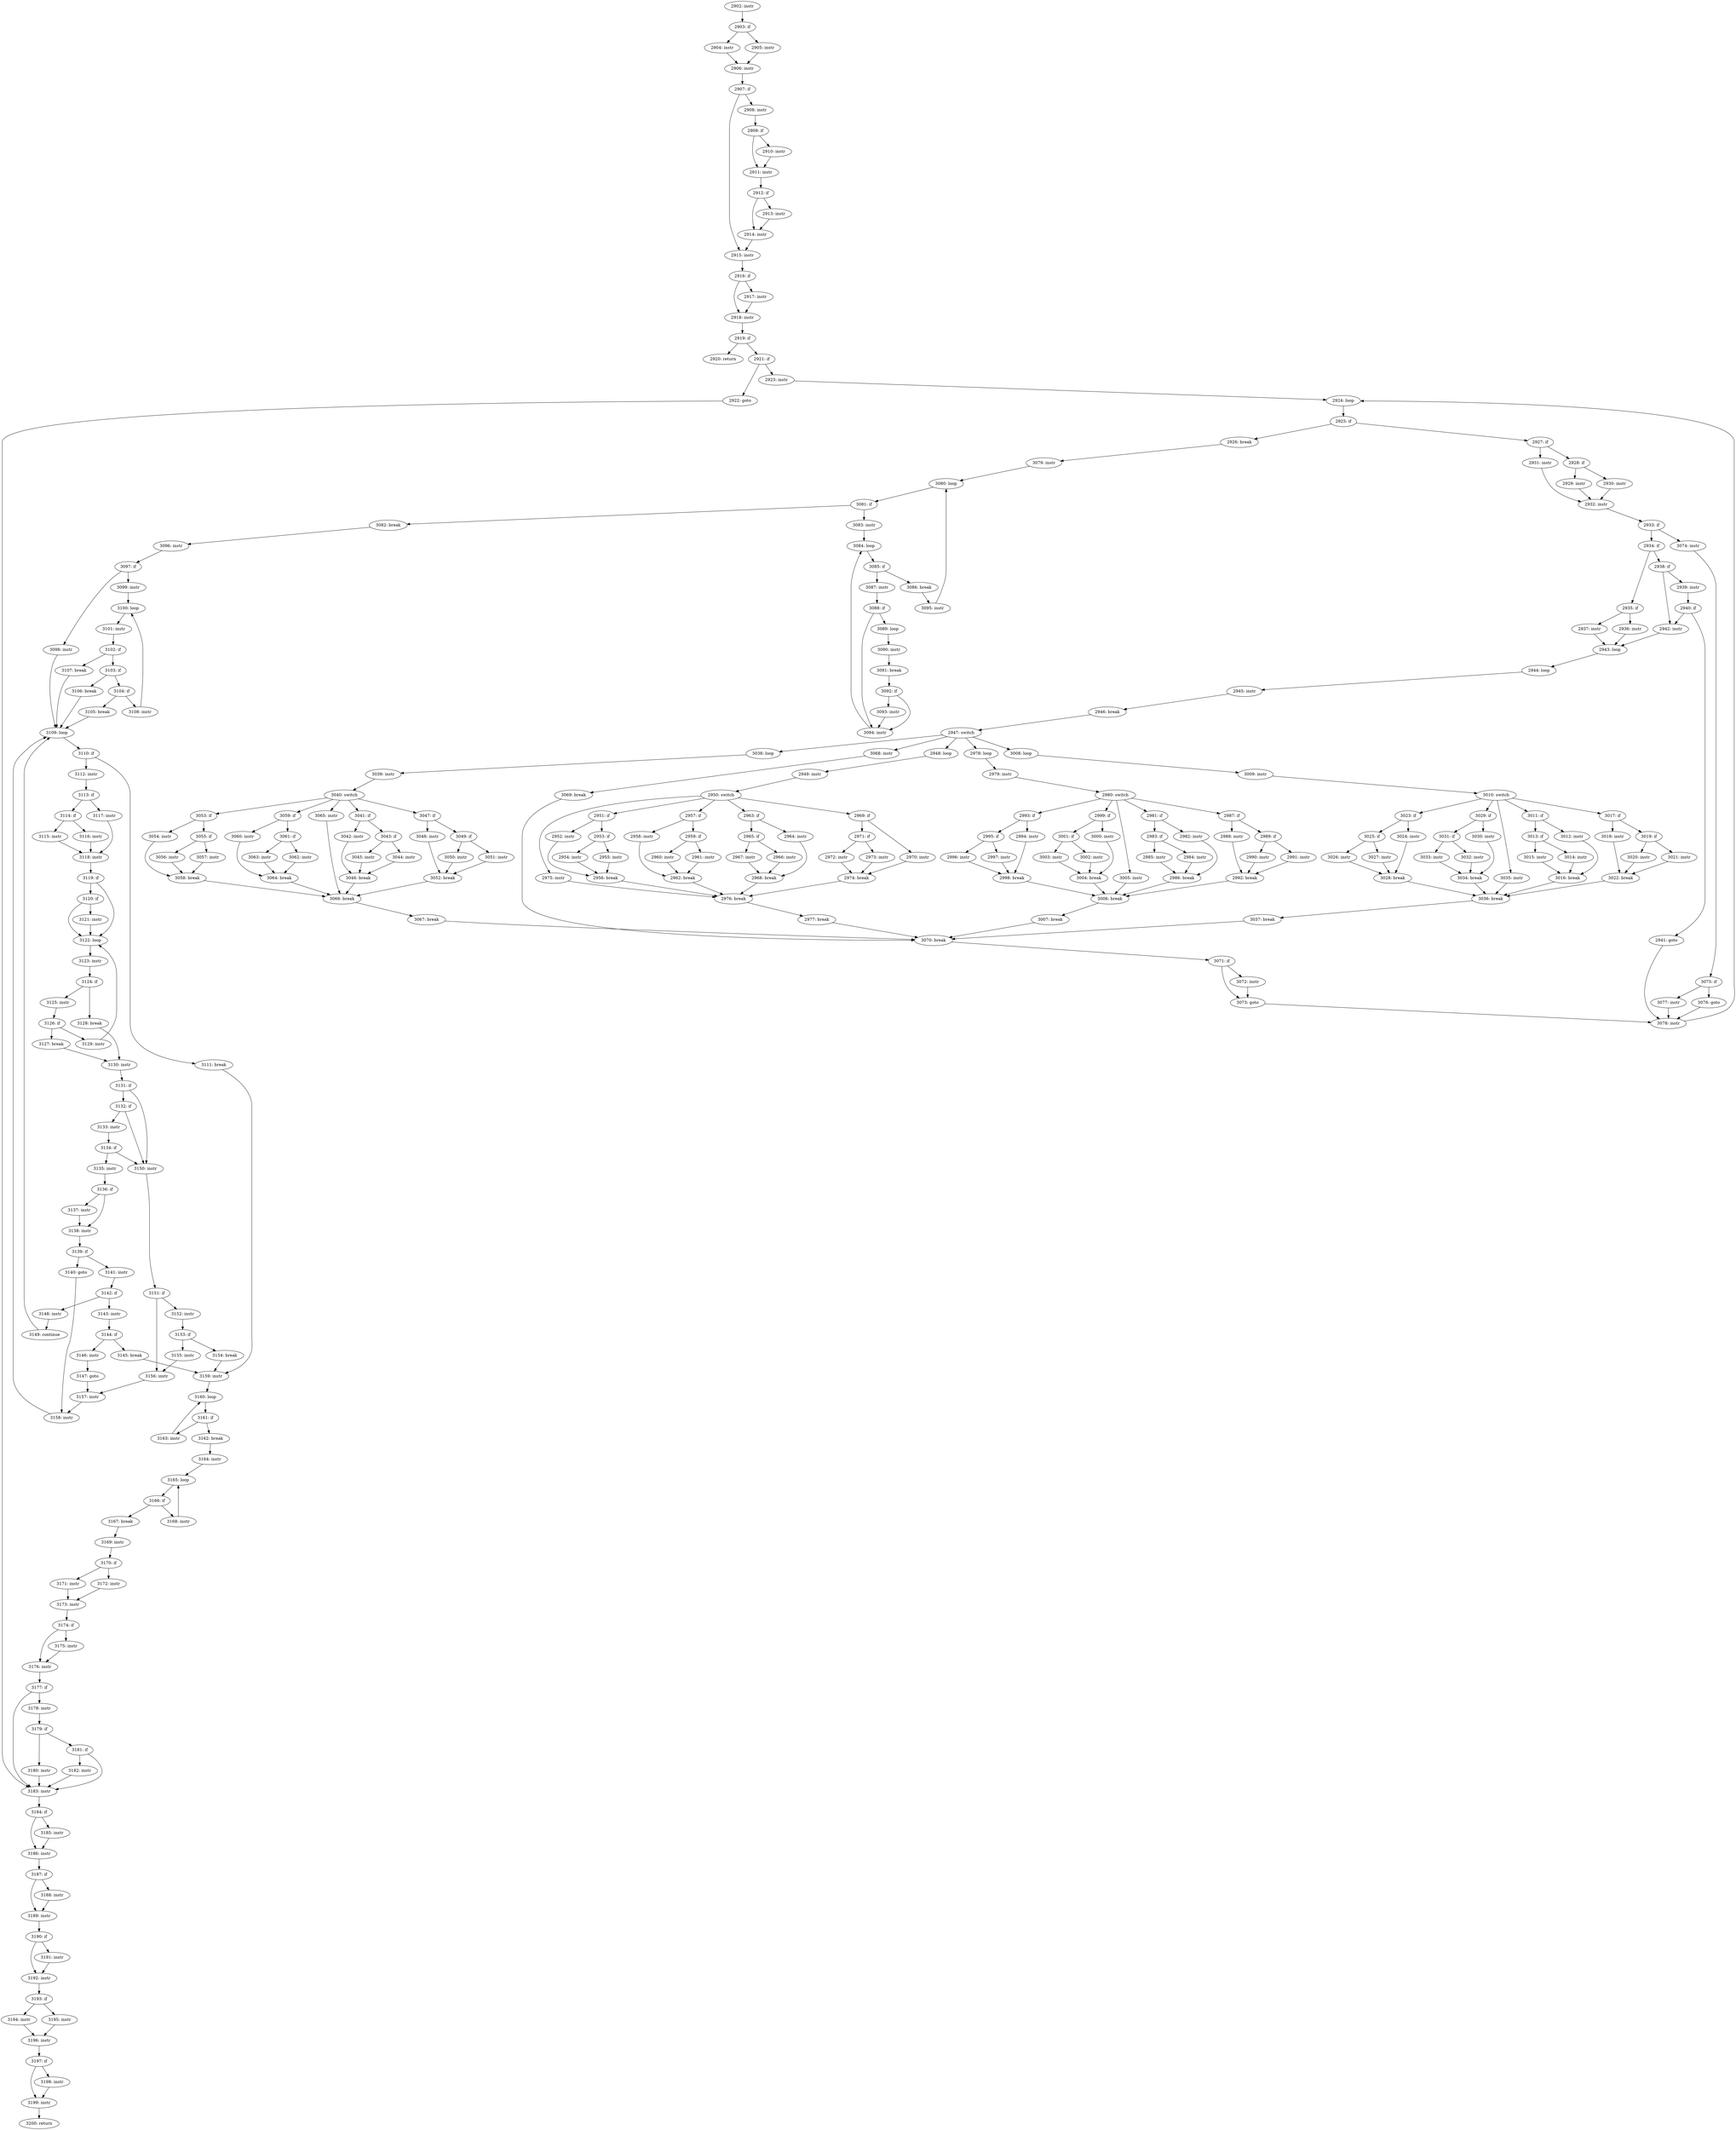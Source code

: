 digraph CFG_tcp_sacktag_write_queue {
2902 [label="2902: instr"]
	2902 -> 2903
2903 [label="2903: if"]
	2903 -> 2904
	2903 -> 2905
2904 [label="2904: instr"]
	2904 -> 2906
2905 [label="2905: instr"]
	2905 -> 2906
2906 [label="2906: instr"]
	2906 -> 2907
2907 [label="2907: if"]
	2907 -> 2908
	2907 -> 2915
2908 [label="2908: instr"]
	2908 -> 2909
2909 [label="2909: if"]
	2909 -> 2910
	2909 -> 2911
2910 [label="2910: instr"]
	2910 -> 2911
2911 [label="2911: instr"]
	2911 -> 2912
2912 [label="2912: if"]
	2912 -> 2913
	2912 -> 2914
2913 [label="2913: instr"]
	2913 -> 2914
2914 [label="2914: instr"]
	2914 -> 2915
2915 [label="2915: instr"]
	2915 -> 2916
2916 [label="2916: if"]
	2916 -> 2917
	2916 -> 2918
2917 [label="2917: instr"]
	2917 -> 2918
2918 [label="2918: instr"]
	2918 -> 2919
2919 [label="2919: if"]
	2919 -> 2920
	2919 -> 2921
2920 [label="2920: return"]
	
2921 [label="2921: if"]
	2921 -> 2922
	2921 -> 2923
2922 [label="2922: goto"]
	2922 -> 3183
2923 [label="2923: instr"]
	2923 -> 2924
2924 [label="2924: loop"]
	2924 -> 2925
2925 [label="2925: if"]
	2925 -> 2927
	2925 -> 2926
2926 [label="2926: break"]
	2926 -> 3079
2927 [label="2927: if"]
	2927 -> 2928
	2927 -> 2931
2928 [label="2928: if"]
	2928 -> 2929
	2928 -> 2930
2929 [label="2929: instr"]
	2929 -> 2932
2930 [label="2930: instr"]
	2930 -> 2932
2931 [label="2931: instr"]
	2931 -> 2932
2932 [label="2932: instr"]
	2932 -> 2933
2933 [label="2933: if"]
	2933 -> 3074
	2933 -> 2934
2934 [label="2934: if"]
	2934 -> 2935
	2934 -> 2938
2935 [label="2935: if"]
	2935 -> 2936
	2935 -> 2937
2936 [label="2936: instr"]
	2936 -> 2943
2937 [label="2937: instr"]
	2937 -> 2943
2938 [label="2938: if"]
	2938 -> 2939
	2938 -> 2942
2939 [label="2939: instr"]
	2939 -> 2940
2940 [label="2940: if"]
	2940 -> 2942
	2940 -> 2941
2941 [label="2941: goto"]
	2941 -> 3078
2942 [label="2942: instr"]
	2942 -> 2943
2943 [label="2943: loop"]
	2943 -> 2944
2944 [label="2944: loop"]
	2944 -> 2945
2945 [label="2945: instr"]
	2945 -> 2946
2946 [label="2946: break"]
	2946 -> 2947
2947 [label="2947: switch"]
	2947 -> 3068
	2947 -> 3038
	2947 -> 3008
	2947 -> 2978
	2947 -> 2948
2948 [label="2948: loop"]
	2948 -> 2949
2949 [label="2949: instr"]
	2949 -> 2950
2950 [label="2950: switch"]
	2950 -> 2975
	2950 -> 2969
	2950 -> 2963
	2950 -> 2957
	2950 -> 2951
2951 [label="2951: if"]
	2951 -> 2952
	2951 -> 2953
2952 [label="2952: instr"]
	2952 -> 2956
2953 [label="2953: if"]
	2953 -> 2954
	2953 -> 2955
2954 [label="2954: instr"]
	2954 -> 2956
2955 [label="2955: instr"]
	2955 -> 2956
2956 [label="2956: break"]
	2956 -> 2976
2957 [label="2957: if"]
	2957 -> 2958
	2957 -> 2959
2958 [label="2958: instr"]
	2958 -> 2962
2959 [label="2959: if"]
	2959 -> 2960
	2959 -> 2961
2960 [label="2960: instr"]
	2960 -> 2962
2961 [label="2961: instr"]
	2961 -> 2962
2962 [label="2962: break"]
	2962 -> 2976
2963 [label="2963: if"]
	2963 -> 2964
	2963 -> 2965
2964 [label="2964: instr"]
	2964 -> 2968
2965 [label="2965: if"]
	2965 -> 2966
	2965 -> 2967
2966 [label="2966: instr"]
	2966 -> 2968
2967 [label="2967: instr"]
	2967 -> 2968
2968 [label="2968: break"]
	2968 -> 2976
2969 [label="2969: if"]
	2969 -> 2970
	2969 -> 2971
2970 [label="2970: instr"]
	2970 -> 2974
2971 [label="2971: if"]
	2971 -> 2972
	2971 -> 2973
2972 [label="2972: instr"]
	2972 -> 2974
2973 [label="2973: instr"]
	2973 -> 2974
2974 [label="2974: break"]
	2974 -> 2976
2975 [label="2975: instr"]
	2975 -> 2976
2976 [label="2976: break"]
	2976 -> 2977
2977 [label="2977: break"]
	2977 -> 3070
2978 [label="2978: loop"]
	2978 -> 2979
2979 [label="2979: instr"]
	2979 -> 2980
2980 [label="2980: switch"]
	2980 -> 3005
	2980 -> 2999
	2980 -> 2993
	2980 -> 2987
	2980 -> 2981
2981 [label="2981: if"]
	2981 -> 2982
	2981 -> 2983
2982 [label="2982: instr"]
	2982 -> 2986
2983 [label="2983: if"]
	2983 -> 2984
	2983 -> 2985
2984 [label="2984: instr"]
	2984 -> 2986
2985 [label="2985: instr"]
	2985 -> 2986
2986 [label="2986: break"]
	2986 -> 3006
2987 [label="2987: if"]
	2987 -> 2988
	2987 -> 2989
2988 [label="2988: instr"]
	2988 -> 2992
2989 [label="2989: if"]
	2989 -> 2990
	2989 -> 2991
2990 [label="2990: instr"]
	2990 -> 2992
2991 [label="2991: instr"]
	2991 -> 2992
2992 [label="2992: break"]
	2992 -> 3006
2993 [label="2993: if"]
	2993 -> 2994
	2993 -> 2995
2994 [label="2994: instr"]
	2994 -> 2998
2995 [label="2995: if"]
	2995 -> 2996
	2995 -> 2997
2996 [label="2996: instr"]
	2996 -> 2998
2997 [label="2997: instr"]
	2997 -> 2998
2998 [label="2998: break"]
	2998 -> 3006
2999 [label="2999: if"]
	2999 -> 3000
	2999 -> 3001
3000 [label="3000: instr"]
	3000 -> 3004
3001 [label="3001: if"]
	3001 -> 3002
	3001 -> 3003
3002 [label="3002: instr"]
	3002 -> 3004
3003 [label="3003: instr"]
	3003 -> 3004
3004 [label="3004: break"]
	3004 -> 3006
3005 [label="3005: instr"]
	3005 -> 3006
3006 [label="3006: break"]
	3006 -> 3007
3007 [label="3007: break"]
	3007 -> 3070
3008 [label="3008: loop"]
	3008 -> 3009
3009 [label="3009: instr"]
	3009 -> 3010
3010 [label="3010: switch"]
	3010 -> 3035
	3010 -> 3029
	3010 -> 3023
	3010 -> 3017
	3010 -> 3011
3011 [label="3011: if"]
	3011 -> 3012
	3011 -> 3013
3012 [label="3012: instr"]
	3012 -> 3016
3013 [label="3013: if"]
	3013 -> 3014
	3013 -> 3015
3014 [label="3014: instr"]
	3014 -> 3016
3015 [label="3015: instr"]
	3015 -> 3016
3016 [label="3016: break"]
	3016 -> 3036
3017 [label="3017: if"]
	3017 -> 3018
	3017 -> 3019
3018 [label="3018: instr"]
	3018 -> 3022
3019 [label="3019: if"]
	3019 -> 3020
	3019 -> 3021
3020 [label="3020: instr"]
	3020 -> 3022
3021 [label="3021: instr"]
	3021 -> 3022
3022 [label="3022: break"]
	3022 -> 3036
3023 [label="3023: if"]
	3023 -> 3024
	3023 -> 3025
3024 [label="3024: instr"]
	3024 -> 3028
3025 [label="3025: if"]
	3025 -> 3026
	3025 -> 3027
3026 [label="3026: instr"]
	3026 -> 3028
3027 [label="3027: instr"]
	3027 -> 3028
3028 [label="3028: break"]
	3028 -> 3036
3029 [label="3029: if"]
	3029 -> 3030
	3029 -> 3031
3030 [label="3030: instr"]
	3030 -> 3034
3031 [label="3031: if"]
	3031 -> 3032
	3031 -> 3033
3032 [label="3032: instr"]
	3032 -> 3034
3033 [label="3033: instr"]
	3033 -> 3034
3034 [label="3034: break"]
	3034 -> 3036
3035 [label="3035: instr"]
	3035 -> 3036
3036 [label="3036: break"]
	3036 -> 3037
3037 [label="3037: break"]
	3037 -> 3070
3038 [label="3038: loop"]
	3038 -> 3039
3039 [label="3039: instr"]
	3039 -> 3040
3040 [label="3040: switch"]
	3040 -> 3065
	3040 -> 3059
	3040 -> 3053
	3040 -> 3047
	3040 -> 3041
3041 [label="3041: if"]
	3041 -> 3042
	3041 -> 3043
3042 [label="3042: instr"]
	3042 -> 3046
3043 [label="3043: if"]
	3043 -> 3044
	3043 -> 3045
3044 [label="3044: instr"]
	3044 -> 3046
3045 [label="3045: instr"]
	3045 -> 3046
3046 [label="3046: break"]
	3046 -> 3066
3047 [label="3047: if"]
	3047 -> 3048
	3047 -> 3049
3048 [label="3048: instr"]
	3048 -> 3052
3049 [label="3049: if"]
	3049 -> 3050
	3049 -> 3051
3050 [label="3050: instr"]
	3050 -> 3052
3051 [label="3051: instr"]
	3051 -> 3052
3052 [label="3052: break"]
	3052 -> 3066
3053 [label="3053: if"]
	3053 -> 3054
	3053 -> 3055
3054 [label="3054: instr"]
	3054 -> 3058
3055 [label="3055: if"]
	3055 -> 3056
	3055 -> 3057
3056 [label="3056: instr"]
	3056 -> 3058
3057 [label="3057: instr"]
	3057 -> 3058
3058 [label="3058: break"]
	3058 -> 3066
3059 [label="3059: if"]
	3059 -> 3060
	3059 -> 3061
3060 [label="3060: instr"]
	3060 -> 3064
3061 [label="3061: if"]
	3061 -> 3062
	3061 -> 3063
3062 [label="3062: instr"]
	3062 -> 3064
3063 [label="3063: instr"]
	3063 -> 3064
3064 [label="3064: break"]
	3064 -> 3066
3065 [label="3065: instr"]
	3065 -> 3066
3066 [label="3066: break"]
	3066 -> 3067
3067 [label="3067: break"]
	3067 -> 3070
3068 [label="3068: instr"]
	3068 -> 3069
3069 [label="3069: break"]
	3069 -> 3070
3070 [label="3070: break"]
	3070 -> 3071
3071 [label="3071: if"]
	3071 -> 3072
	3071 -> 3073
3072 [label="3072: instr"]
	3072 -> 3073
3073 [label="3073: goto"]
	3073 -> 3078
3074 [label="3074: instr"]
	3074 -> 3075
3075 [label="3075: if"]
	3075 -> 3077
	3075 -> 3076
3076 [label="3076: goto"]
	3076 -> 3078
3077 [label="3077: instr"]
	3077 -> 3078
3078 [label="3078: instr"]
	3078 -> 2924
3079 [label="3079: instr"]
	3079 -> 3080
3080 [label="3080: loop"]
	3080 -> 3081
3081 [label="3081: if"]
	3081 -> 3083
	3081 -> 3082
3082 [label="3082: break"]
	3082 -> 3096
3083 [label="3083: instr"]
	3083 -> 3084
3084 [label="3084: loop"]
	3084 -> 3085
3085 [label="3085: if"]
	3085 -> 3087
	3085 -> 3086
3086 [label="3086: break"]
	3086 -> 3095
3087 [label="3087: instr"]
	3087 -> 3088
3088 [label="3088: if"]
	3088 -> 3089
	3088 -> 3094
3089 [label="3089: loop"]
	3089 -> 3090
3090 [label="3090: instr"]
	3090 -> 3091
3091 [label="3091: break"]
	3091 -> 3092
3092 [label="3092: if"]
	3092 -> 3093
	3092 -> 3094
3093 [label="3093: instr"]
	3093 -> 3094
3094 [label="3094: instr"]
	3094 -> 3084
3095 [label="3095: instr"]
	3095 -> 3080
3096 [label="3096: instr"]
	3096 -> 3097
3097 [label="3097: if"]
	3097 -> 3098
	3097 -> 3099
3098 [label="3098: instr"]
	3098 -> 3109
3099 [label="3099: instr"]
	3099 -> 3100
3100 [label="3100: loop"]
	3100 -> 3101
3101 [label="3101: instr"]
	3101 -> 3102
3102 [label="3102: if"]
	3102 -> 3103
	3102 -> 3107
3103 [label="3103: if"]
	3103 -> 3104
	3103 -> 3106
3104 [label="3104: if"]
	3104 -> 3108
	3104 -> 3105
3105 [label="3105: break"]
	3105 -> 3109
3106 [label="3106: break"]
	3106 -> 3109
3107 [label="3107: break"]
	3107 -> 3109
3108 [label="3108: instr"]
	3108 -> 3100
3109 [label="3109: loop"]
	3109 -> 3110
3110 [label="3110: if"]
	3110 -> 3112
	3110 -> 3111
3111 [label="3111: break"]
	3111 -> 3159
3112 [label="3112: instr"]
	3112 -> 3113
3113 [label="3113: if"]
	3113 -> 3114
	3113 -> 3117
3114 [label="3114: if"]
	3114 -> 3115
	3114 -> 3116
3115 [label="3115: instr"]
	3115 -> 3118
3116 [label="3116: instr"]
	3116 -> 3118
3117 [label="3117: instr"]
	3117 -> 3118
3118 [label="3118: instr"]
	3118 -> 3119
3119 [label="3119: if"]
	3119 -> 3120
	3119 -> 3122
3120 [label="3120: if"]
	3120 -> 3121
	3120 -> 3122
3121 [label="3121: instr"]
	3121 -> 3122
3122 [label="3122: loop"]
	3122 -> 3123
3123 [label="3123: instr"]
	3123 -> 3124
3124 [label="3124: if"]
	3124 -> 3125
	3124 -> 3128
3125 [label="3125: instr"]
	3125 -> 3126
3126 [label="3126: if"]
	3126 -> 3127
	3126 -> 3129
3127 [label="3127: break"]
	3127 -> 3130
3128 [label="3128: break"]
	3128 -> 3130
3129 [label="3129: instr"]
	3129 -> 3122
3130 [label="3130: instr"]
	3130 -> 3131
3131 [label="3131: if"]
	3131 -> 3132
	3131 -> 3150
3132 [label="3132: if"]
	3132 -> 3133
	3132 -> 3150
3133 [label="3133: instr"]
	3133 -> 3134
3134 [label="3134: if"]
	3134 -> 3135
	3134 -> 3150
3135 [label="3135: instr"]
	3135 -> 3136
3136 [label="3136: if"]
	3136 -> 3137
	3136 -> 3138
3137 [label="3137: instr"]
	3137 -> 3138
3138 [label="3138: instr"]
	3138 -> 3139
3139 [label="3139: if"]
	3139 -> 3141
	3139 -> 3140
3140 [label="3140: goto"]
	3140 -> 3158
3141 [label="3141: instr"]
	3141 -> 3142
3142 [label="3142: if"]
	3142 -> 3143
	3142 -> 3148
3143 [label="3143: instr"]
	3143 -> 3144
3144 [label="3144: if"]
	3144 -> 3145
	3144 -> 3146
3145 [label="3145: break"]
	3145 -> 3159
3146 [label="3146: instr"]
	3146 -> 3147
3147 [label="3147: goto"]
	3147 -> 3157
3148 [label="3148: instr"]
	3148 -> 3149
3149 [label="3149: continue"]
	3149 -> 3109
3150 [label="3150: instr"]
	3150 -> 3151
3151 [label="3151: if"]
	3151 -> 3156
	3151 -> 3152
3152 [label="3152: instr"]
	3152 -> 3153
3153 [label="3153: if"]
	3153 -> 3154
	3153 -> 3155
3154 [label="3154: break"]
	3154 -> 3159
3155 [label="3155: instr"]
	3155 -> 3156
3156 [label="3156: instr"]
	3156 -> 3157
3157 [label="3157: instr"]
	3157 -> 3158
3158 [label="3158: instr"]
	3158 -> 3109
3159 [label="3159: instr"]
	3159 -> 3160
3160 [label="3160: loop"]
	3160 -> 3161
3161 [label="3161: if"]
	3161 -> 3163
	3161 -> 3162
3162 [label="3162: break"]
	3162 -> 3164
3163 [label="3163: instr"]
	3163 -> 3160
3164 [label="3164: instr"]
	3164 -> 3165
3165 [label="3165: loop"]
	3165 -> 3166
3166 [label="3166: if"]
	3166 -> 3168
	3166 -> 3167
3167 [label="3167: break"]
	3167 -> 3169
3168 [label="3168: instr"]
	3168 -> 3165
3169 [label="3169: instr"]
	3169 -> 3170
3170 [label="3170: if"]
	3170 -> 3171
	3170 -> 3172
3171 [label="3171: instr"]
	3171 -> 3173
3172 [label="3172: instr"]
	3172 -> 3173
3173 [label="3173: instr"]
	3173 -> 3174
3174 [label="3174: if"]
	3174 -> 3175
	3174 -> 3176
3175 [label="3175: instr"]
	3175 -> 3176
3176 [label="3176: instr"]
	3176 -> 3177
3177 [label="3177: if"]
	3177 -> 3178
	3177 -> 3183
3178 [label="3178: instr"]
	3178 -> 3179
3179 [label="3179: if"]
	3179 -> 3180
	3179 -> 3181
3180 [label="3180: instr"]
	3180 -> 3183
3181 [label="3181: if"]
	3181 -> 3182
	3181 -> 3183
3182 [label="3182: instr"]
	3182 -> 3183
3183 [label="3183: instr"]
	3183 -> 3184
3184 [label="3184: if"]
	3184 -> 3185
	3184 -> 3186
3185 [label="3185: instr"]
	3185 -> 3186
3186 [label="3186: instr"]
	3186 -> 3187
3187 [label="3187: if"]
	3187 -> 3188
	3187 -> 3189
3188 [label="3188: instr"]
	3188 -> 3189
3189 [label="3189: instr"]
	3189 -> 3190
3190 [label="3190: if"]
	3190 -> 3191
	3190 -> 3192
3191 [label="3191: instr"]
	3191 -> 3192
3192 [label="3192: instr"]
	3192 -> 3193
3193 [label="3193: if"]
	3193 -> 3194
	3193 -> 3195
3194 [label="3194: instr"]
	3194 -> 3196
3195 [label="3195: instr"]
	3195 -> 3196
3196 [label="3196: instr"]
	3196 -> 3197
3197 [label="3197: if"]
	3197 -> 3198
	3197 -> 3199
3198 [label="3198: instr"]
	3198 -> 3199
3199 [label="3199: instr"]
	3199 -> 3200
3200 [label="3200: return"]
	
}
